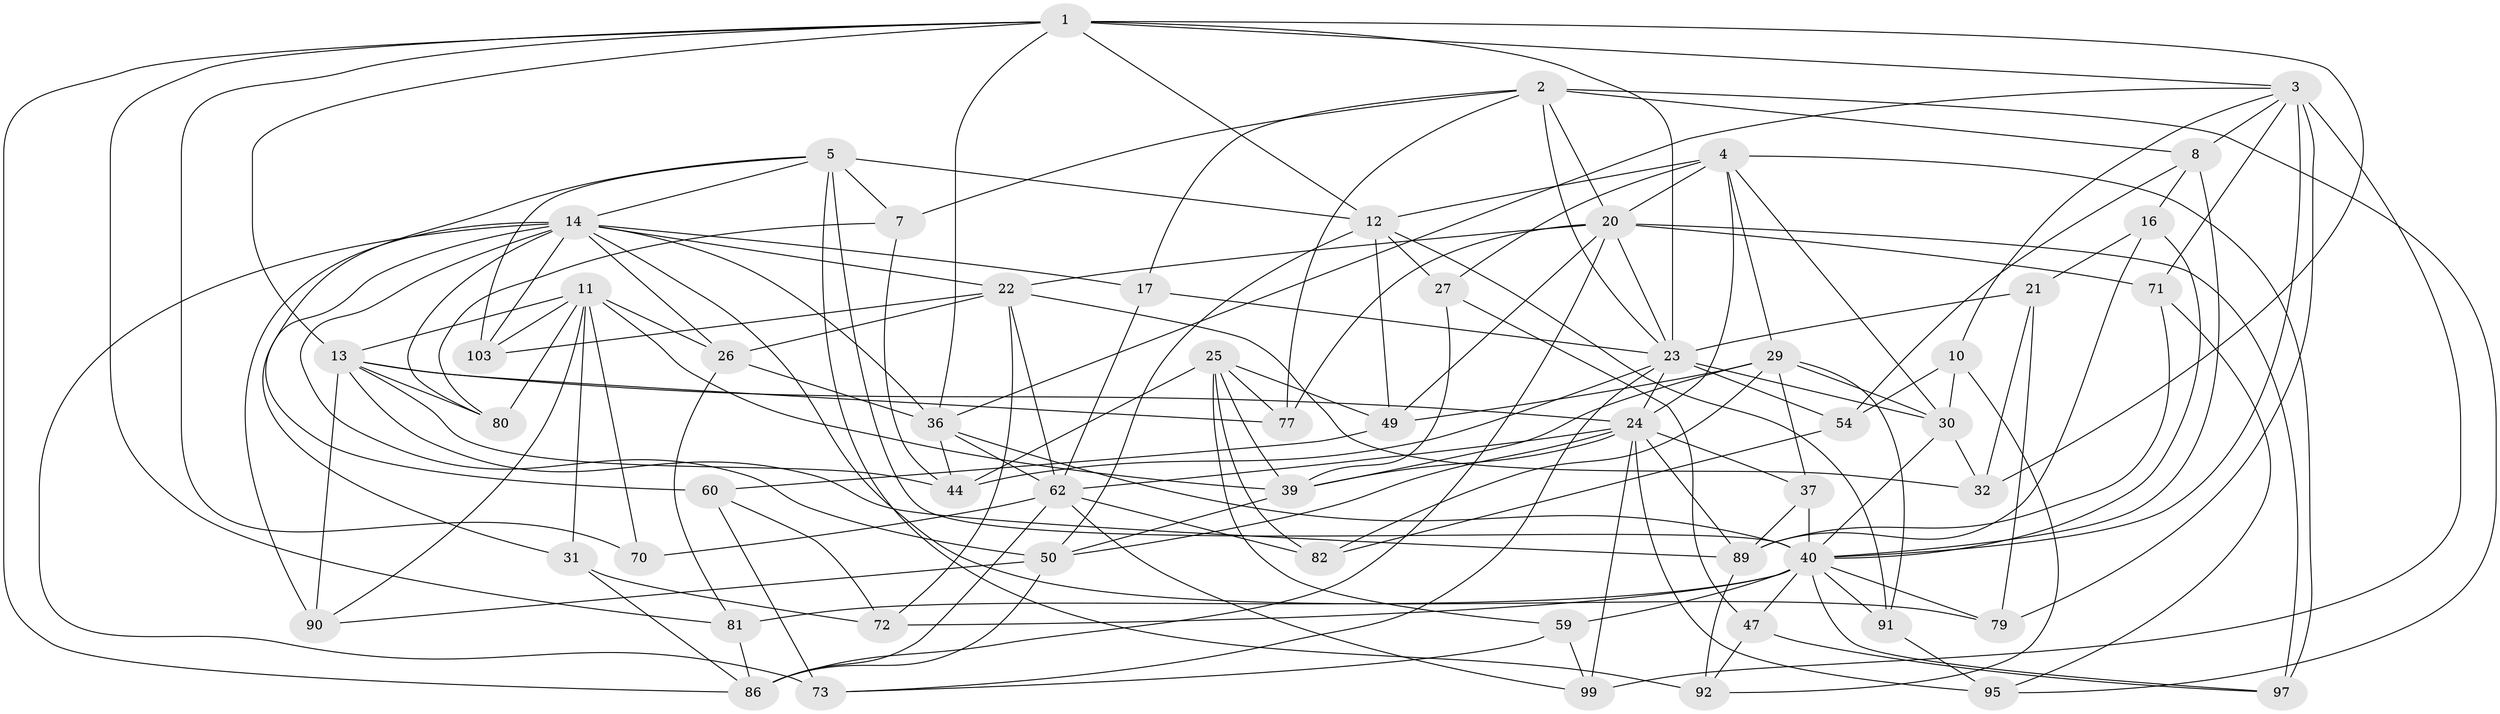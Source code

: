 // original degree distribution, {4: 1.0}
// Generated by graph-tools (version 1.1) at 2025/16/03/09/25 04:16:42]
// undirected, 56 vertices, 158 edges
graph export_dot {
graph [start="1"]
  node [color=gray90,style=filled];
  1 [super="+64+34+19"];
  2 [super="+9"];
  3 [super="+45"];
  4 [super="+42+6"];
  5 [super="+18+61"];
  7;
  8 [super="+76"];
  10;
  11 [super="+75+48"];
  12 [super="+55+51"];
  13 [super="+69+58"];
  14 [super="+33+104"];
  16;
  17;
  20 [super="+66+109"];
  21;
  22 [super="+68+28"];
  23 [super="+53"];
  24 [super="+101+98+35"];
  25 [super="+105"];
  26 [super="+52"];
  27;
  29 [super="+38+107"];
  30 [super="+100"];
  31;
  32;
  36 [super="+63+108"];
  37;
  39 [super="+84"];
  40 [super="+43+88+41+46"];
  44 [super="+102"];
  47;
  49 [super="+85"];
  50 [super="+94"];
  54;
  59;
  60;
  62 [super="+87"];
  70;
  71;
  72;
  73;
  77;
  79;
  80;
  81;
  82;
  86 [super="+96"];
  89 [super="+93"];
  90;
  91;
  92;
  95;
  97;
  99;
  103;
  1 -- 36;
  1 -- 81;
  1 -- 70 [weight=2];
  1 -- 86;
  1 -- 12;
  1 -- 13;
  1 -- 3;
  1 -- 23 [weight=3];
  1 -- 32;
  2 -- 7;
  2 -- 95;
  2 -- 17;
  2 -- 77;
  2 -- 8;
  2 -- 20 [weight=2];
  2 -- 23;
  3 -- 79;
  3 -- 71;
  3 -- 36;
  3 -- 99;
  3 -- 40;
  3 -- 8;
  3 -- 10;
  4 -- 30;
  4 -- 12 [weight=2];
  4 -- 20;
  4 -- 27;
  4 -- 97;
  4 -- 29;
  4 -- 24;
  5 -- 92;
  5 -- 103;
  5 -- 7;
  5 -- 60;
  5 -- 40 [weight=2];
  5 -- 14;
  5 -- 12;
  7 -- 80;
  7 -- 44;
  8 -- 40 [weight=2];
  8 -- 16;
  8 -- 54;
  10 -- 30;
  10 -- 92;
  10 -- 54;
  11 -- 90;
  11 -- 26;
  11 -- 80;
  11 -- 13;
  11 -- 31;
  11 -- 70;
  11 -- 103;
  11 -- 39;
  12 -- 49;
  12 -- 91;
  12 -- 27;
  12 -- 50;
  13 -- 24;
  13 -- 80;
  13 -- 44;
  13 -- 90;
  13 -- 77;
  13 -- 89;
  14 -- 79;
  14 -- 90;
  14 -- 103;
  14 -- 22;
  14 -- 73;
  14 -- 80;
  14 -- 17;
  14 -- 36;
  14 -- 31;
  14 -- 26;
  14 -- 50;
  16 -- 21;
  16 -- 89;
  16 -- 40;
  17 -- 62;
  17 -- 23;
  20 -- 86;
  20 -- 49;
  20 -- 77;
  20 -- 71;
  20 -- 97;
  20 -- 22;
  20 -- 23;
  21 -- 79;
  21 -- 32;
  21 -- 23;
  22 -- 32;
  22 -- 62;
  22 -- 26 [weight=2];
  22 -- 72;
  22 -- 103;
  23 -- 73;
  23 -- 54;
  23 -- 24;
  23 -- 30;
  23 -- 44;
  24 -- 62;
  24 -- 39;
  24 -- 89;
  24 -- 37;
  24 -- 99;
  24 -- 95;
  24 -- 50;
  25 -- 39;
  25 -- 59;
  25 -- 82;
  25 -- 77;
  25 -- 49;
  25 -- 44;
  26 -- 36;
  26 -- 81;
  27 -- 47;
  27 -- 39;
  29 -- 91;
  29 -- 82;
  29 -- 30;
  29 -- 49 [weight=2];
  29 -- 37;
  29 -- 39;
  30 -- 40;
  30 -- 32;
  31 -- 72;
  31 -- 86;
  36 -- 62;
  36 -- 40;
  36 -- 44 [weight=2];
  37 -- 89;
  37 -- 40;
  39 -- 50;
  40 -- 81;
  40 -- 97;
  40 -- 79;
  40 -- 59;
  40 -- 47;
  40 -- 91;
  40 -- 72;
  47 -- 97;
  47 -- 92;
  49 -- 60;
  50 -- 86;
  50 -- 90;
  54 -- 82;
  59 -- 99;
  59 -- 73;
  60 -- 73;
  60 -- 72;
  62 -- 99;
  62 -- 82;
  62 -- 70;
  62 -- 86;
  71 -- 95;
  71 -- 89;
  81 -- 86;
  89 -- 92;
  91 -- 95;
}
